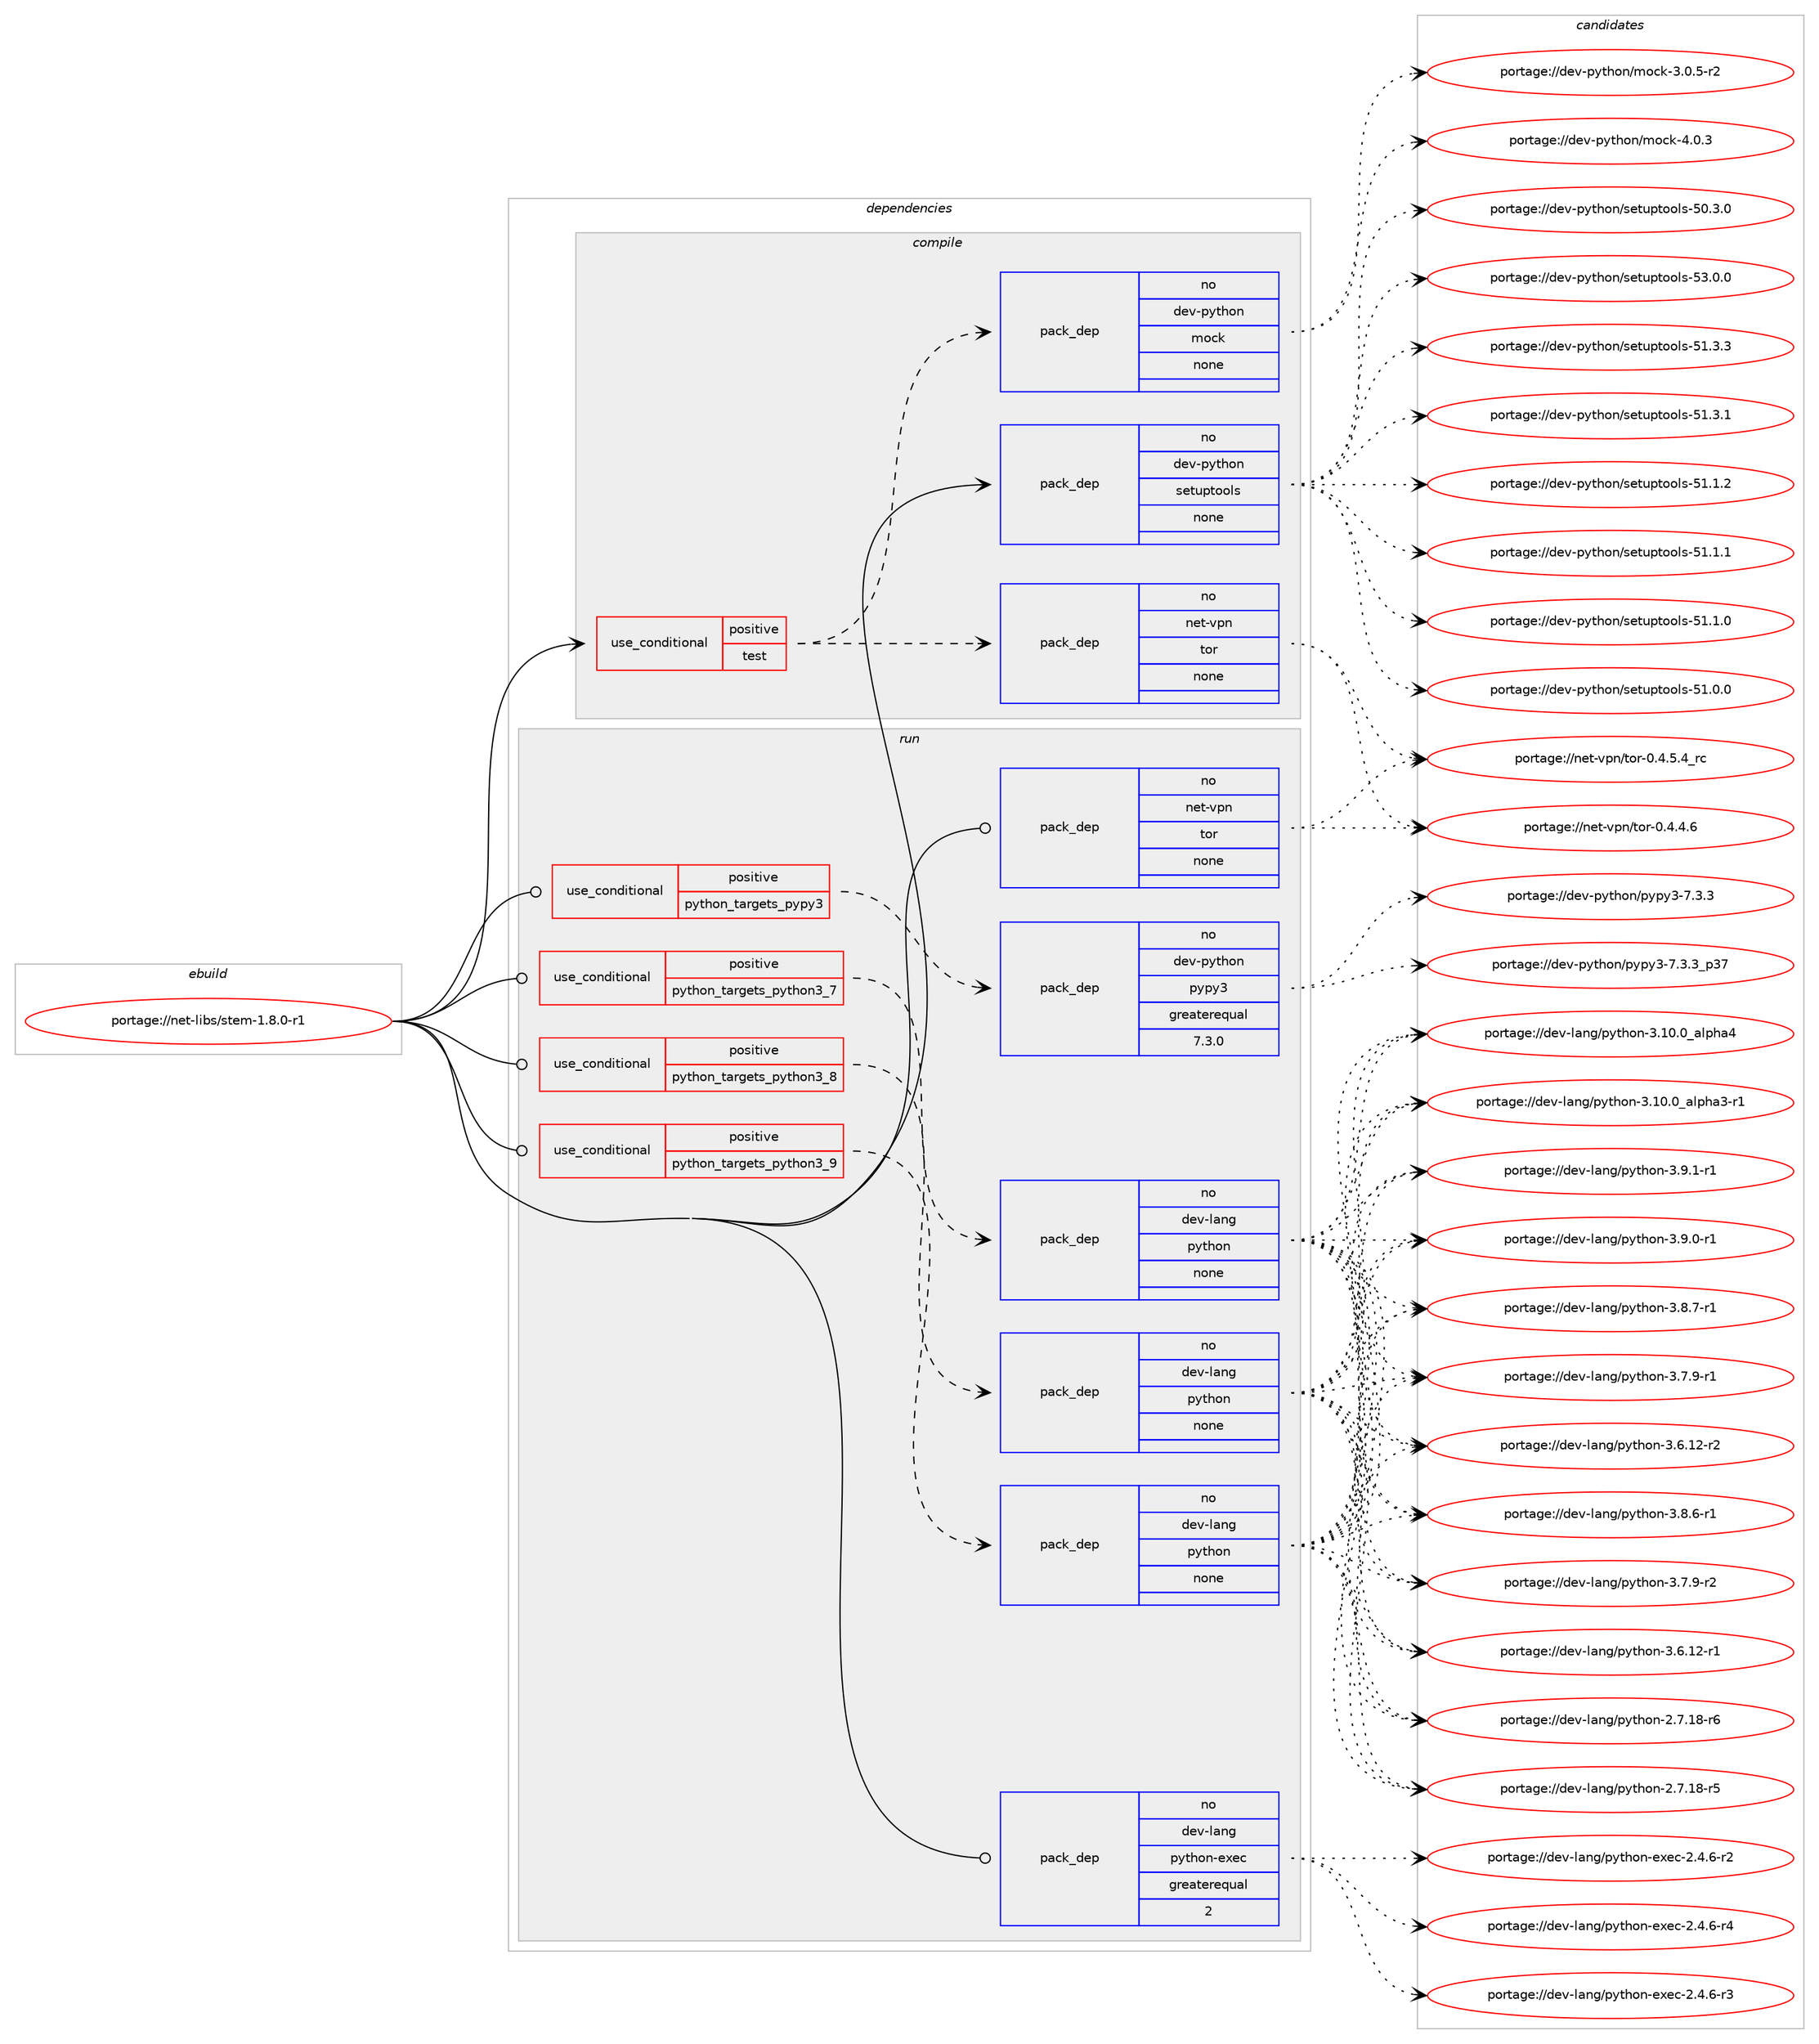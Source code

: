 digraph prolog {

# *************
# Graph options
# *************

newrank=true;
concentrate=true;
compound=true;
graph [rankdir=LR,fontname=Helvetica,fontsize=10,ranksep=1.5];#, ranksep=2.5, nodesep=0.2];
edge  [arrowhead=vee];
node  [fontname=Helvetica,fontsize=10];

# **********
# The ebuild
# **********

subgraph cluster_leftcol {
color=gray;
rank=same;
label=<<i>ebuild</i>>;
id [label="portage://net-libs/stem-1.8.0-r1", color=red, width=4, href="../net-libs/stem-1.8.0-r1.svg"];
}

# ****************
# The dependencies
# ****************

subgraph cluster_midcol {
color=gray;
label=<<i>dependencies</i>>;
subgraph cluster_compile {
fillcolor="#eeeeee";
style=filled;
label=<<i>compile</i>>;
subgraph cond8245 {
dependency27082 [label=<<TABLE BORDER="0" CELLBORDER="1" CELLSPACING="0" CELLPADDING="4"><TR><TD ROWSPAN="3" CELLPADDING="10">use_conditional</TD></TR><TR><TD>positive</TD></TR><TR><TD>test</TD></TR></TABLE>>, shape=none, color=red];
subgraph pack18598 {
dependency27083 [label=<<TABLE BORDER="0" CELLBORDER="1" CELLSPACING="0" CELLPADDING="4" WIDTH="220"><TR><TD ROWSPAN="6" CELLPADDING="30">pack_dep</TD></TR><TR><TD WIDTH="110">no</TD></TR><TR><TD>dev-python</TD></TR><TR><TD>mock</TD></TR><TR><TD>none</TD></TR><TR><TD></TD></TR></TABLE>>, shape=none, color=blue];
}
dependency27082:e -> dependency27083:w [weight=20,style="dashed",arrowhead="vee"];
subgraph pack18599 {
dependency27084 [label=<<TABLE BORDER="0" CELLBORDER="1" CELLSPACING="0" CELLPADDING="4" WIDTH="220"><TR><TD ROWSPAN="6" CELLPADDING="30">pack_dep</TD></TR><TR><TD WIDTH="110">no</TD></TR><TR><TD>net-vpn</TD></TR><TR><TD>tor</TD></TR><TR><TD>none</TD></TR><TR><TD></TD></TR></TABLE>>, shape=none, color=blue];
}
dependency27082:e -> dependency27084:w [weight=20,style="dashed",arrowhead="vee"];
}
id:e -> dependency27082:w [weight=20,style="solid",arrowhead="vee"];
subgraph pack18600 {
dependency27085 [label=<<TABLE BORDER="0" CELLBORDER="1" CELLSPACING="0" CELLPADDING="4" WIDTH="220"><TR><TD ROWSPAN="6" CELLPADDING="30">pack_dep</TD></TR><TR><TD WIDTH="110">no</TD></TR><TR><TD>dev-python</TD></TR><TR><TD>setuptools</TD></TR><TR><TD>none</TD></TR><TR><TD></TD></TR></TABLE>>, shape=none, color=blue];
}
id:e -> dependency27085:w [weight=20,style="solid",arrowhead="vee"];
}
subgraph cluster_compileandrun {
fillcolor="#eeeeee";
style=filled;
label=<<i>compile and run</i>>;
}
subgraph cluster_run {
fillcolor="#eeeeee";
style=filled;
label=<<i>run</i>>;
subgraph cond8246 {
dependency27086 [label=<<TABLE BORDER="0" CELLBORDER="1" CELLSPACING="0" CELLPADDING="4"><TR><TD ROWSPAN="3" CELLPADDING="10">use_conditional</TD></TR><TR><TD>positive</TD></TR><TR><TD>python_targets_pypy3</TD></TR></TABLE>>, shape=none, color=red];
subgraph pack18601 {
dependency27087 [label=<<TABLE BORDER="0" CELLBORDER="1" CELLSPACING="0" CELLPADDING="4" WIDTH="220"><TR><TD ROWSPAN="6" CELLPADDING="30">pack_dep</TD></TR><TR><TD WIDTH="110">no</TD></TR><TR><TD>dev-python</TD></TR><TR><TD>pypy3</TD></TR><TR><TD>greaterequal</TD></TR><TR><TD>7.3.0</TD></TR></TABLE>>, shape=none, color=blue];
}
dependency27086:e -> dependency27087:w [weight=20,style="dashed",arrowhead="vee"];
}
id:e -> dependency27086:w [weight=20,style="solid",arrowhead="odot"];
subgraph cond8247 {
dependency27088 [label=<<TABLE BORDER="0" CELLBORDER="1" CELLSPACING="0" CELLPADDING="4"><TR><TD ROWSPAN="3" CELLPADDING="10">use_conditional</TD></TR><TR><TD>positive</TD></TR><TR><TD>python_targets_python3_7</TD></TR></TABLE>>, shape=none, color=red];
subgraph pack18602 {
dependency27089 [label=<<TABLE BORDER="0" CELLBORDER="1" CELLSPACING="0" CELLPADDING="4" WIDTH="220"><TR><TD ROWSPAN="6" CELLPADDING="30">pack_dep</TD></TR><TR><TD WIDTH="110">no</TD></TR><TR><TD>dev-lang</TD></TR><TR><TD>python</TD></TR><TR><TD>none</TD></TR><TR><TD></TD></TR></TABLE>>, shape=none, color=blue];
}
dependency27088:e -> dependency27089:w [weight=20,style="dashed",arrowhead="vee"];
}
id:e -> dependency27088:w [weight=20,style="solid",arrowhead="odot"];
subgraph cond8248 {
dependency27090 [label=<<TABLE BORDER="0" CELLBORDER="1" CELLSPACING="0" CELLPADDING="4"><TR><TD ROWSPAN="3" CELLPADDING="10">use_conditional</TD></TR><TR><TD>positive</TD></TR><TR><TD>python_targets_python3_8</TD></TR></TABLE>>, shape=none, color=red];
subgraph pack18603 {
dependency27091 [label=<<TABLE BORDER="0" CELLBORDER="1" CELLSPACING="0" CELLPADDING="4" WIDTH="220"><TR><TD ROWSPAN="6" CELLPADDING="30">pack_dep</TD></TR><TR><TD WIDTH="110">no</TD></TR><TR><TD>dev-lang</TD></TR><TR><TD>python</TD></TR><TR><TD>none</TD></TR><TR><TD></TD></TR></TABLE>>, shape=none, color=blue];
}
dependency27090:e -> dependency27091:w [weight=20,style="dashed",arrowhead="vee"];
}
id:e -> dependency27090:w [weight=20,style="solid",arrowhead="odot"];
subgraph cond8249 {
dependency27092 [label=<<TABLE BORDER="0" CELLBORDER="1" CELLSPACING="0" CELLPADDING="4"><TR><TD ROWSPAN="3" CELLPADDING="10">use_conditional</TD></TR><TR><TD>positive</TD></TR><TR><TD>python_targets_python3_9</TD></TR></TABLE>>, shape=none, color=red];
subgraph pack18604 {
dependency27093 [label=<<TABLE BORDER="0" CELLBORDER="1" CELLSPACING="0" CELLPADDING="4" WIDTH="220"><TR><TD ROWSPAN="6" CELLPADDING="30">pack_dep</TD></TR><TR><TD WIDTH="110">no</TD></TR><TR><TD>dev-lang</TD></TR><TR><TD>python</TD></TR><TR><TD>none</TD></TR><TR><TD></TD></TR></TABLE>>, shape=none, color=blue];
}
dependency27092:e -> dependency27093:w [weight=20,style="dashed",arrowhead="vee"];
}
id:e -> dependency27092:w [weight=20,style="solid",arrowhead="odot"];
subgraph pack18605 {
dependency27094 [label=<<TABLE BORDER="0" CELLBORDER="1" CELLSPACING="0" CELLPADDING="4" WIDTH="220"><TR><TD ROWSPAN="6" CELLPADDING="30">pack_dep</TD></TR><TR><TD WIDTH="110">no</TD></TR><TR><TD>dev-lang</TD></TR><TR><TD>python-exec</TD></TR><TR><TD>greaterequal</TD></TR><TR><TD>2</TD></TR></TABLE>>, shape=none, color=blue];
}
id:e -> dependency27094:w [weight=20,style="solid",arrowhead="odot"];
subgraph pack18606 {
dependency27095 [label=<<TABLE BORDER="0" CELLBORDER="1" CELLSPACING="0" CELLPADDING="4" WIDTH="220"><TR><TD ROWSPAN="6" CELLPADDING="30">pack_dep</TD></TR><TR><TD WIDTH="110">no</TD></TR><TR><TD>net-vpn</TD></TR><TR><TD>tor</TD></TR><TR><TD>none</TD></TR><TR><TD></TD></TR></TABLE>>, shape=none, color=blue];
}
id:e -> dependency27095:w [weight=20,style="solid",arrowhead="odot"];
}
}

# **************
# The candidates
# **************

subgraph cluster_choices {
rank=same;
color=gray;
label=<<i>candidates</i>>;

subgraph choice18598 {
color=black;
nodesep=1;
choice100101118451121211161041111104710911199107455246484651 [label="portage://dev-python/mock-4.0.3", color=red, width=4,href="../dev-python/mock-4.0.3.svg"];
choice1001011184511212111610411111047109111991074551464846534511450 [label="portage://dev-python/mock-3.0.5-r2", color=red, width=4,href="../dev-python/mock-3.0.5-r2.svg"];
dependency27083:e -> choice100101118451121211161041111104710911199107455246484651:w [style=dotted,weight="100"];
dependency27083:e -> choice1001011184511212111610411111047109111991074551464846534511450:w [style=dotted,weight="100"];
}
subgraph choice18599 {
color=black;
nodesep=1;
choice110101116451181121104711611111445484652465346529511499 [label="portage://net-vpn/tor-0.4.5.4_rc", color=red, width=4,href="../net-vpn/tor-0.4.5.4_rc.svg"];
choice11010111645118112110471161111144548465246524654 [label="portage://net-vpn/tor-0.4.4.6", color=red, width=4,href="../net-vpn/tor-0.4.4.6.svg"];
dependency27084:e -> choice110101116451181121104711611111445484652465346529511499:w [style=dotted,weight="100"];
dependency27084:e -> choice11010111645118112110471161111144548465246524654:w [style=dotted,weight="100"];
}
subgraph choice18600 {
color=black;
nodesep=1;
choice100101118451121211161041111104711510111611711211611111110811545535146484648 [label="portage://dev-python/setuptools-53.0.0", color=red, width=4,href="../dev-python/setuptools-53.0.0.svg"];
choice100101118451121211161041111104711510111611711211611111110811545534946514651 [label="portage://dev-python/setuptools-51.3.3", color=red, width=4,href="../dev-python/setuptools-51.3.3.svg"];
choice100101118451121211161041111104711510111611711211611111110811545534946514649 [label="portage://dev-python/setuptools-51.3.1", color=red, width=4,href="../dev-python/setuptools-51.3.1.svg"];
choice100101118451121211161041111104711510111611711211611111110811545534946494650 [label="portage://dev-python/setuptools-51.1.2", color=red, width=4,href="../dev-python/setuptools-51.1.2.svg"];
choice100101118451121211161041111104711510111611711211611111110811545534946494649 [label="portage://dev-python/setuptools-51.1.1", color=red, width=4,href="../dev-python/setuptools-51.1.1.svg"];
choice100101118451121211161041111104711510111611711211611111110811545534946494648 [label="portage://dev-python/setuptools-51.1.0", color=red, width=4,href="../dev-python/setuptools-51.1.0.svg"];
choice100101118451121211161041111104711510111611711211611111110811545534946484648 [label="portage://dev-python/setuptools-51.0.0", color=red, width=4,href="../dev-python/setuptools-51.0.0.svg"];
choice100101118451121211161041111104711510111611711211611111110811545534846514648 [label="portage://dev-python/setuptools-50.3.0", color=red, width=4,href="../dev-python/setuptools-50.3.0.svg"];
dependency27085:e -> choice100101118451121211161041111104711510111611711211611111110811545535146484648:w [style=dotted,weight="100"];
dependency27085:e -> choice100101118451121211161041111104711510111611711211611111110811545534946514651:w [style=dotted,weight="100"];
dependency27085:e -> choice100101118451121211161041111104711510111611711211611111110811545534946514649:w [style=dotted,weight="100"];
dependency27085:e -> choice100101118451121211161041111104711510111611711211611111110811545534946494650:w [style=dotted,weight="100"];
dependency27085:e -> choice100101118451121211161041111104711510111611711211611111110811545534946494649:w [style=dotted,weight="100"];
dependency27085:e -> choice100101118451121211161041111104711510111611711211611111110811545534946494648:w [style=dotted,weight="100"];
dependency27085:e -> choice100101118451121211161041111104711510111611711211611111110811545534946484648:w [style=dotted,weight="100"];
dependency27085:e -> choice100101118451121211161041111104711510111611711211611111110811545534846514648:w [style=dotted,weight="100"];
}
subgraph choice18601 {
color=black;
nodesep=1;
choice100101118451121211161041111104711212111212151455546514651951125155 [label="portage://dev-python/pypy3-7.3.3_p37", color=red, width=4,href="../dev-python/pypy3-7.3.3_p37.svg"];
choice100101118451121211161041111104711212111212151455546514651 [label="portage://dev-python/pypy3-7.3.3", color=red, width=4,href="../dev-python/pypy3-7.3.3.svg"];
dependency27087:e -> choice100101118451121211161041111104711212111212151455546514651951125155:w [style=dotted,weight="100"];
dependency27087:e -> choice100101118451121211161041111104711212111212151455546514651:w [style=dotted,weight="100"];
}
subgraph choice18602 {
color=black;
nodesep=1;
choice1001011184510897110103471121211161041111104551465746494511449 [label="portage://dev-lang/python-3.9.1-r1", color=red, width=4,href="../dev-lang/python-3.9.1-r1.svg"];
choice1001011184510897110103471121211161041111104551465746484511449 [label="portage://dev-lang/python-3.9.0-r1", color=red, width=4,href="../dev-lang/python-3.9.0-r1.svg"];
choice1001011184510897110103471121211161041111104551465646554511449 [label="portage://dev-lang/python-3.8.7-r1", color=red, width=4,href="../dev-lang/python-3.8.7-r1.svg"];
choice1001011184510897110103471121211161041111104551465646544511449 [label="portage://dev-lang/python-3.8.6-r1", color=red, width=4,href="../dev-lang/python-3.8.6-r1.svg"];
choice1001011184510897110103471121211161041111104551465546574511450 [label="portage://dev-lang/python-3.7.9-r2", color=red, width=4,href="../dev-lang/python-3.7.9-r2.svg"];
choice1001011184510897110103471121211161041111104551465546574511449 [label="portage://dev-lang/python-3.7.9-r1", color=red, width=4,href="../dev-lang/python-3.7.9-r1.svg"];
choice100101118451089711010347112121116104111110455146544649504511450 [label="portage://dev-lang/python-3.6.12-r2", color=red, width=4,href="../dev-lang/python-3.6.12-r2.svg"];
choice100101118451089711010347112121116104111110455146544649504511449 [label="portage://dev-lang/python-3.6.12-r1", color=red, width=4,href="../dev-lang/python-3.6.12-r1.svg"];
choice1001011184510897110103471121211161041111104551464948464895971081121049752 [label="portage://dev-lang/python-3.10.0_alpha4", color=red, width=4,href="../dev-lang/python-3.10.0_alpha4.svg"];
choice10010111845108971101034711212111610411111045514649484648959710811210497514511449 [label="portage://dev-lang/python-3.10.0_alpha3-r1", color=red, width=4,href="../dev-lang/python-3.10.0_alpha3-r1.svg"];
choice100101118451089711010347112121116104111110455046554649564511454 [label="portage://dev-lang/python-2.7.18-r6", color=red, width=4,href="../dev-lang/python-2.7.18-r6.svg"];
choice100101118451089711010347112121116104111110455046554649564511453 [label="portage://dev-lang/python-2.7.18-r5", color=red, width=4,href="../dev-lang/python-2.7.18-r5.svg"];
dependency27089:e -> choice1001011184510897110103471121211161041111104551465746494511449:w [style=dotted,weight="100"];
dependency27089:e -> choice1001011184510897110103471121211161041111104551465746484511449:w [style=dotted,weight="100"];
dependency27089:e -> choice1001011184510897110103471121211161041111104551465646554511449:w [style=dotted,weight="100"];
dependency27089:e -> choice1001011184510897110103471121211161041111104551465646544511449:w [style=dotted,weight="100"];
dependency27089:e -> choice1001011184510897110103471121211161041111104551465546574511450:w [style=dotted,weight="100"];
dependency27089:e -> choice1001011184510897110103471121211161041111104551465546574511449:w [style=dotted,weight="100"];
dependency27089:e -> choice100101118451089711010347112121116104111110455146544649504511450:w [style=dotted,weight="100"];
dependency27089:e -> choice100101118451089711010347112121116104111110455146544649504511449:w [style=dotted,weight="100"];
dependency27089:e -> choice1001011184510897110103471121211161041111104551464948464895971081121049752:w [style=dotted,weight="100"];
dependency27089:e -> choice10010111845108971101034711212111610411111045514649484648959710811210497514511449:w [style=dotted,weight="100"];
dependency27089:e -> choice100101118451089711010347112121116104111110455046554649564511454:w [style=dotted,weight="100"];
dependency27089:e -> choice100101118451089711010347112121116104111110455046554649564511453:w [style=dotted,weight="100"];
}
subgraph choice18603 {
color=black;
nodesep=1;
choice1001011184510897110103471121211161041111104551465746494511449 [label="portage://dev-lang/python-3.9.1-r1", color=red, width=4,href="../dev-lang/python-3.9.1-r1.svg"];
choice1001011184510897110103471121211161041111104551465746484511449 [label="portage://dev-lang/python-3.9.0-r1", color=red, width=4,href="../dev-lang/python-3.9.0-r1.svg"];
choice1001011184510897110103471121211161041111104551465646554511449 [label="portage://dev-lang/python-3.8.7-r1", color=red, width=4,href="../dev-lang/python-3.8.7-r1.svg"];
choice1001011184510897110103471121211161041111104551465646544511449 [label="portage://dev-lang/python-3.8.6-r1", color=red, width=4,href="../dev-lang/python-3.8.6-r1.svg"];
choice1001011184510897110103471121211161041111104551465546574511450 [label="portage://dev-lang/python-3.7.9-r2", color=red, width=4,href="../dev-lang/python-3.7.9-r2.svg"];
choice1001011184510897110103471121211161041111104551465546574511449 [label="portage://dev-lang/python-3.7.9-r1", color=red, width=4,href="../dev-lang/python-3.7.9-r1.svg"];
choice100101118451089711010347112121116104111110455146544649504511450 [label="portage://dev-lang/python-3.6.12-r2", color=red, width=4,href="../dev-lang/python-3.6.12-r2.svg"];
choice100101118451089711010347112121116104111110455146544649504511449 [label="portage://dev-lang/python-3.6.12-r1", color=red, width=4,href="../dev-lang/python-3.6.12-r1.svg"];
choice1001011184510897110103471121211161041111104551464948464895971081121049752 [label="portage://dev-lang/python-3.10.0_alpha4", color=red, width=4,href="../dev-lang/python-3.10.0_alpha4.svg"];
choice10010111845108971101034711212111610411111045514649484648959710811210497514511449 [label="portage://dev-lang/python-3.10.0_alpha3-r1", color=red, width=4,href="../dev-lang/python-3.10.0_alpha3-r1.svg"];
choice100101118451089711010347112121116104111110455046554649564511454 [label="portage://dev-lang/python-2.7.18-r6", color=red, width=4,href="../dev-lang/python-2.7.18-r6.svg"];
choice100101118451089711010347112121116104111110455046554649564511453 [label="portage://dev-lang/python-2.7.18-r5", color=red, width=4,href="../dev-lang/python-2.7.18-r5.svg"];
dependency27091:e -> choice1001011184510897110103471121211161041111104551465746494511449:w [style=dotted,weight="100"];
dependency27091:e -> choice1001011184510897110103471121211161041111104551465746484511449:w [style=dotted,weight="100"];
dependency27091:e -> choice1001011184510897110103471121211161041111104551465646554511449:w [style=dotted,weight="100"];
dependency27091:e -> choice1001011184510897110103471121211161041111104551465646544511449:w [style=dotted,weight="100"];
dependency27091:e -> choice1001011184510897110103471121211161041111104551465546574511450:w [style=dotted,weight="100"];
dependency27091:e -> choice1001011184510897110103471121211161041111104551465546574511449:w [style=dotted,weight="100"];
dependency27091:e -> choice100101118451089711010347112121116104111110455146544649504511450:w [style=dotted,weight="100"];
dependency27091:e -> choice100101118451089711010347112121116104111110455146544649504511449:w [style=dotted,weight="100"];
dependency27091:e -> choice1001011184510897110103471121211161041111104551464948464895971081121049752:w [style=dotted,weight="100"];
dependency27091:e -> choice10010111845108971101034711212111610411111045514649484648959710811210497514511449:w [style=dotted,weight="100"];
dependency27091:e -> choice100101118451089711010347112121116104111110455046554649564511454:w [style=dotted,weight="100"];
dependency27091:e -> choice100101118451089711010347112121116104111110455046554649564511453:w [style=dotted,weight="100"];
}
subgraph choice18604 {
color=black;
nodesep=1;
choice1001011184510897110103471121211161041111104551465746494511449 [label="portage://dev-lang/python-3.9.1-r1", color=red, width=4,href="../dev-lang/python-3.9.1-r1.svg"];
choice1001011184510897110103471121211161041111104551465746484511449 [label="portage://dev-lang/python-3.9.0-r1", color=red, width=4,href="../dev-lang/python-3.9.0-r1.svg"];
choice1001011184510897110103471121211161041111104551465646554511449 [label="portage://dev-lang/python-3.8.7-r1", color=red, width=4,href="../dev-lang/python-3.8.7-r1.svg"];
choice1001011184510897110103471121211161041111104551465646544511449 [label="portage://dev-lang/python-3.8.6-r1", color=red, width=4,href="../dev-lang/python-3.8.6-r1.svg"];
choice1001011184510897110103471121211161041111104551465546574511450 [label="portage://dev-lang/python-3.7.9-r2", color=red, width=4,href="../dev-lang/python-3.7.9-r2.svg"];
choice1001011184510897110103471121211161041111104551465546574511449 [label="portage://dev-lang/python-3.7.9-r1", color=red, width=4,href="../dev-lang/python-3.7.9-r1.svg"];
choice100101118451089711010347112121116104111110455146544649504511450 [label="portage://dev-lang/python-3.6.12-r2", color=red, width=4,href="../dev-lang/python-3.6.12-r2.svg"];
choice100101118451089711010347112121116104111110455146544649504511449 [label="portage://dev-lang/python-3.6.12-r1", color=red, width=4,href="../dev-lang/python-3.6.12-r1.svg"];
choice1001011184510897110103471121211161041111104551464948464895971081121049752 [label="portage://dev-lang/python-3.10.0_alpha4", color=red, width=4,href="../dev-lang/python-3.10.0_alpha4.svg"];
choice10010111845108971101034711212111610411111045514649484648959710811210497514511449 [label="portage://dev-lang/python-3.10.0_alpha3-r1", color=red, width=4,href="../dev-lang/python-3.10.0_alpha3-r1.svg"];
choice100101118451089711010347112121116104111110455046554649564511454 [label="portage://dev-lang/python-2.7.18-r6", color=red, width=4,href="../dev-lang/python-2.7.18-r6.svg"];
choice100101118451089711010347112121116104111110455046554649564511453 [label="portage://dev-lang/python-2.7.18-r5", color=red, width=4,href="../dev-lang/python-2.7.18-r5.svg"];
dependency27093:e -> choice1001011184510897110103471121211161041111104551465746494511449:w [style=dotted,weight="100"];
dependency27093:e -> choice1001011184510897110103471121211161041111104551465746484511449:w [style=dotted,weight="100"];
dependency27093:e -> choice1001011184510897110103471121211161041111104551465646554511449:w [style=dotted,weight="100"];
dependency27093:e -> choice1001011184510897110103471121211161041111104551465646544511449:w [style=dotted,weight="100"];
dependency27093:e -> choice1001011184510897110103471121211161041111104551465546574511450:w [style=dotted,weight="100"];
dependency27093:e -> choice1001011184510897110103471121211161041111104551465546574511449:w [style=dotted,weight="100"];
dependency27093:e -> choice100101118451089711010347112121116104111110455146544649504511450:w [style=dotted,weight="100"];
dependency27093:e -> choice100101118451089711010347112121116104111110455146544649504511449:w [style=dotted,weight="100"];
dependency27093:e -> choice1001011184510897110103471121211161041111104551464948464895971081121049752:w [style=dotted,weight="100"];
dependency27093:e -> choice10010111845108971101034711212111610411111045514649484648959710811210497514511449:w [style=dotted,weight="100"];
dependency27093:e -> choice100101118451089711010347112121116104111110455046554649564511454:w [style=dotted,weight="100"];
dependency27093:e -> choice100101118451089711010347112121116104111110455046554649564511453:w [style=dotted,weight="100"];
}
subgraph choice18605 {
color=black;
nodesep=1;
choice10010111845108971101034711212111610411111045101120101994550465246544511452 [label="portage://dev-lang/python-exec-2.4.6-r4", color=red, width=4,href="../dev-lang/python-exec-2.4.6-r4.svg"];
choice10010111845108971101034711212111610411111045101120101994550465246544511451 [label="portage://dev-lang/python-exec-2.4.6-r3", color=red, width=4,href="../dev-lang/python-exec-2.4.6-r3.svg"];
choice10010111845108971101034711212111610411111045101120101994550465246544511450 [label="portage://dev-lang/python-exec-2.4.6-r2", color=red, width=4,href="../dev-lang/python-exec-2.4.6-r2.svg"];
dependency27094:e -> choice10010111845108971101034711212111610411111045101120101994550465246544511452:w [style=dotted,weight="100"];
dependency27094:e -> choice10010111845108971101034711212111610411111045101120101994550465246544511451:w [style=dotted,weight="100"];
dependency27094:e -> choice10010111845108971101034711212111610411111045101120101994550465246544511450:w [style=dotted,weight="100"];
}
subgraph choice18606 {
color=black;
nodesep=1;
choice110101116451181121104711611111445484652465346529511499 [label="portage://net-vpn/tor-0.4.5.4_rc", color=red, width=4,href="../net-vpn/tor-0.4.5.4_rc.svg"];
choice11010111645118112110471161111144548465246524654 [label="portage://net-vpn/tor-0.4.4.6", color=red, width=4,href="../net-vpn/tor-0.4.4.6.svg"];
dependency27095:e -> choice110101116451181121104711611111445484652465346529511499:w [style=dotted,weight="100"];
dependency27095:e -> choice11010111645118112110471161111144548465246524654:w [style=dotted,weight="100"];
}
}

}

